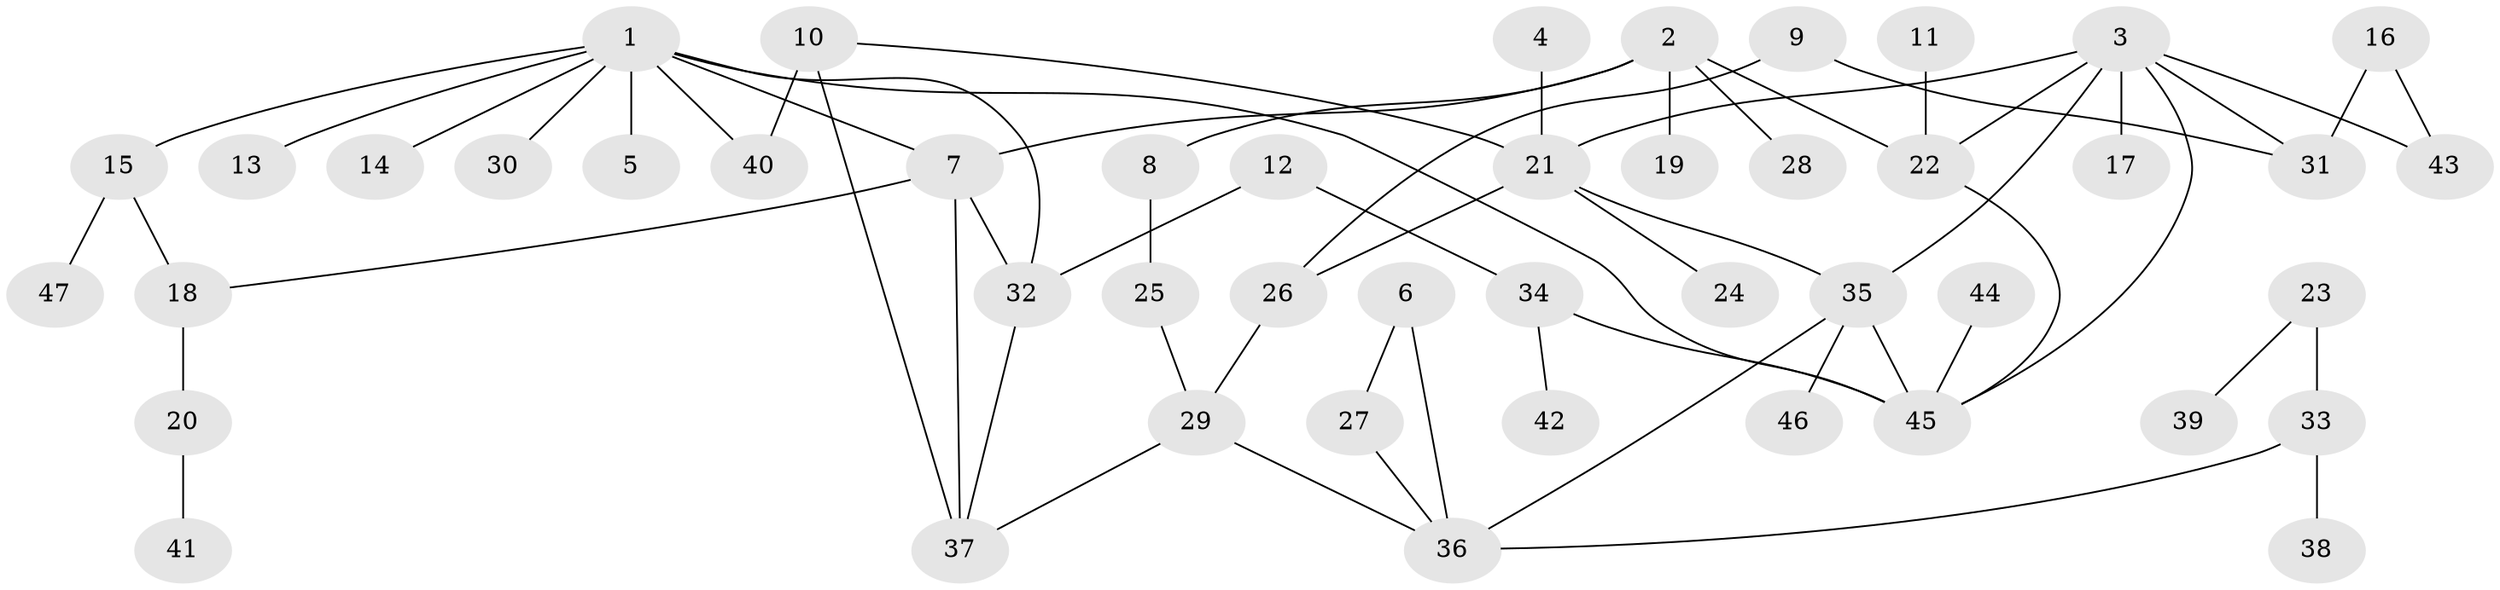// original degree distribution, {3: 0.1276595744680851, 8: 0.010638297872340425, 7: 0.010638297872340425, 5: 0.0425531914893617, 2: 0.3404255319148936, 6: 0.031914893617021274, 4: 0.10638297872340426, 1: 0.32978723404255317}
// Generated by graph-tools (version 1.1) at 2025/25/03/09/25 03:25:30]
// undirected, 47 vertices, 62 edges
graph export_dot {
graph [start="1"]
  node [color=gray90,style=filled];
  1;
  2;
  3;
  4;
  5;
  6;
  7;
  8;
  9;
  10;
  11;
  12;
  13;
  14;
  15;
  16;
  17;
  18;
  19;
  20;
  21;
  22;
  23;
  24;
  25;
  26;
  27;
  28;
  29;
  30;
  31;
  32;
  33;
  34;
  35;
  36;
  37;
  38;
  39;
  40;
  41;
  42;
  43;
  44;
  45;
  46;
  47;
  1 -- 5 [weight=1.0];
  1 -- 7 [weight=1.0];
  1 -- 13 [weight=1.0];
  1 -- 14 [weight=1.0];
  1 -- 15 [weight=1.0];
  1 -- 30 [weight=1.0];
  1 -- 32 [weight=1.0];
  1 -- 40 [weight=1.0];
  1 -- 45 [weight=1.0];
  2 -- 7 [weight=1.0];
  2 -- 8 [weight=1.0];
  2 -- 19 [weight=1.0];
  2 -- 22 [weight=1.0];
  2 -- 28 [weight=1.0];
  3 -- 17 [weight=1.0];
  3 -- 21 [weight=1.0];
  3 -- 22 [weight=1.0];
  3 -- 31 [weight=1.0];
  3 -- 35 [weight=1.0];
  3 -- 43 [weight=1.0];
  3 -- 45 [weight=1.0];
  4 -- 21 [weight=1.0];
  6 -- 27 [weight=1.0];
  6 -- 36 [weight=1.0];
  7 -- 18 [weight=1.0];
  7 -- 32 [weight=1.0];
  7 -- 37 [weight=1.0];
  8 -- 25 [weight=1.0];
  9 -- 26 [weight=1.0];
  9 -- 31 [weight=1.0];
  10 -- 21 [weight=1.0];
  10 -- 37 [weight=1.0];
  10 -- 40 [weight=2.0];
  11 -- 22 [weight=1.0];
  12 -- 32 [weight=1.0];
  12 -- 34 [weight=1.0];
  15 -- 18 [weight=2.0];
  15 -- 47 [weight=1.0];
  16 -- 31 [weight=1.0];
  16 -- 43 [weight=1.0];
  18 -- 20 [weight=1.0];
  20 -- 41 [weight=1.0];
  21 -- 24 [weight=1.0];
  21 -- 26 [weight=1.0];
  21 -- 35 [weight=1.0];
  22 -- 45 [weight=1.0];
  23 -- 33 [weight=1.0];
  23 -- 39 [weight=1.0];
  25 -- 29 [weight=1.0];
  26 -- 29 [weight=1.0];
  27 -- 36 [weight=1.0];
  29 -- 36 [weight=1.0];
  29 -- 37 [weight=1.0];
  32 -- 37 [weight=1.0];
  33 -- 36 [weight=1.0];
  33 -- 38 [weight=1.0];
  34 -- 42 [weight=1.0];
  34 -- 45 [weight=1.0];
  35 -- 36 [weight=1.0];
  35 -- 45 [weight=2.0];
  35 -- 46 [weight=1.0];
  44 -- 45 [weight=1.0];
}

